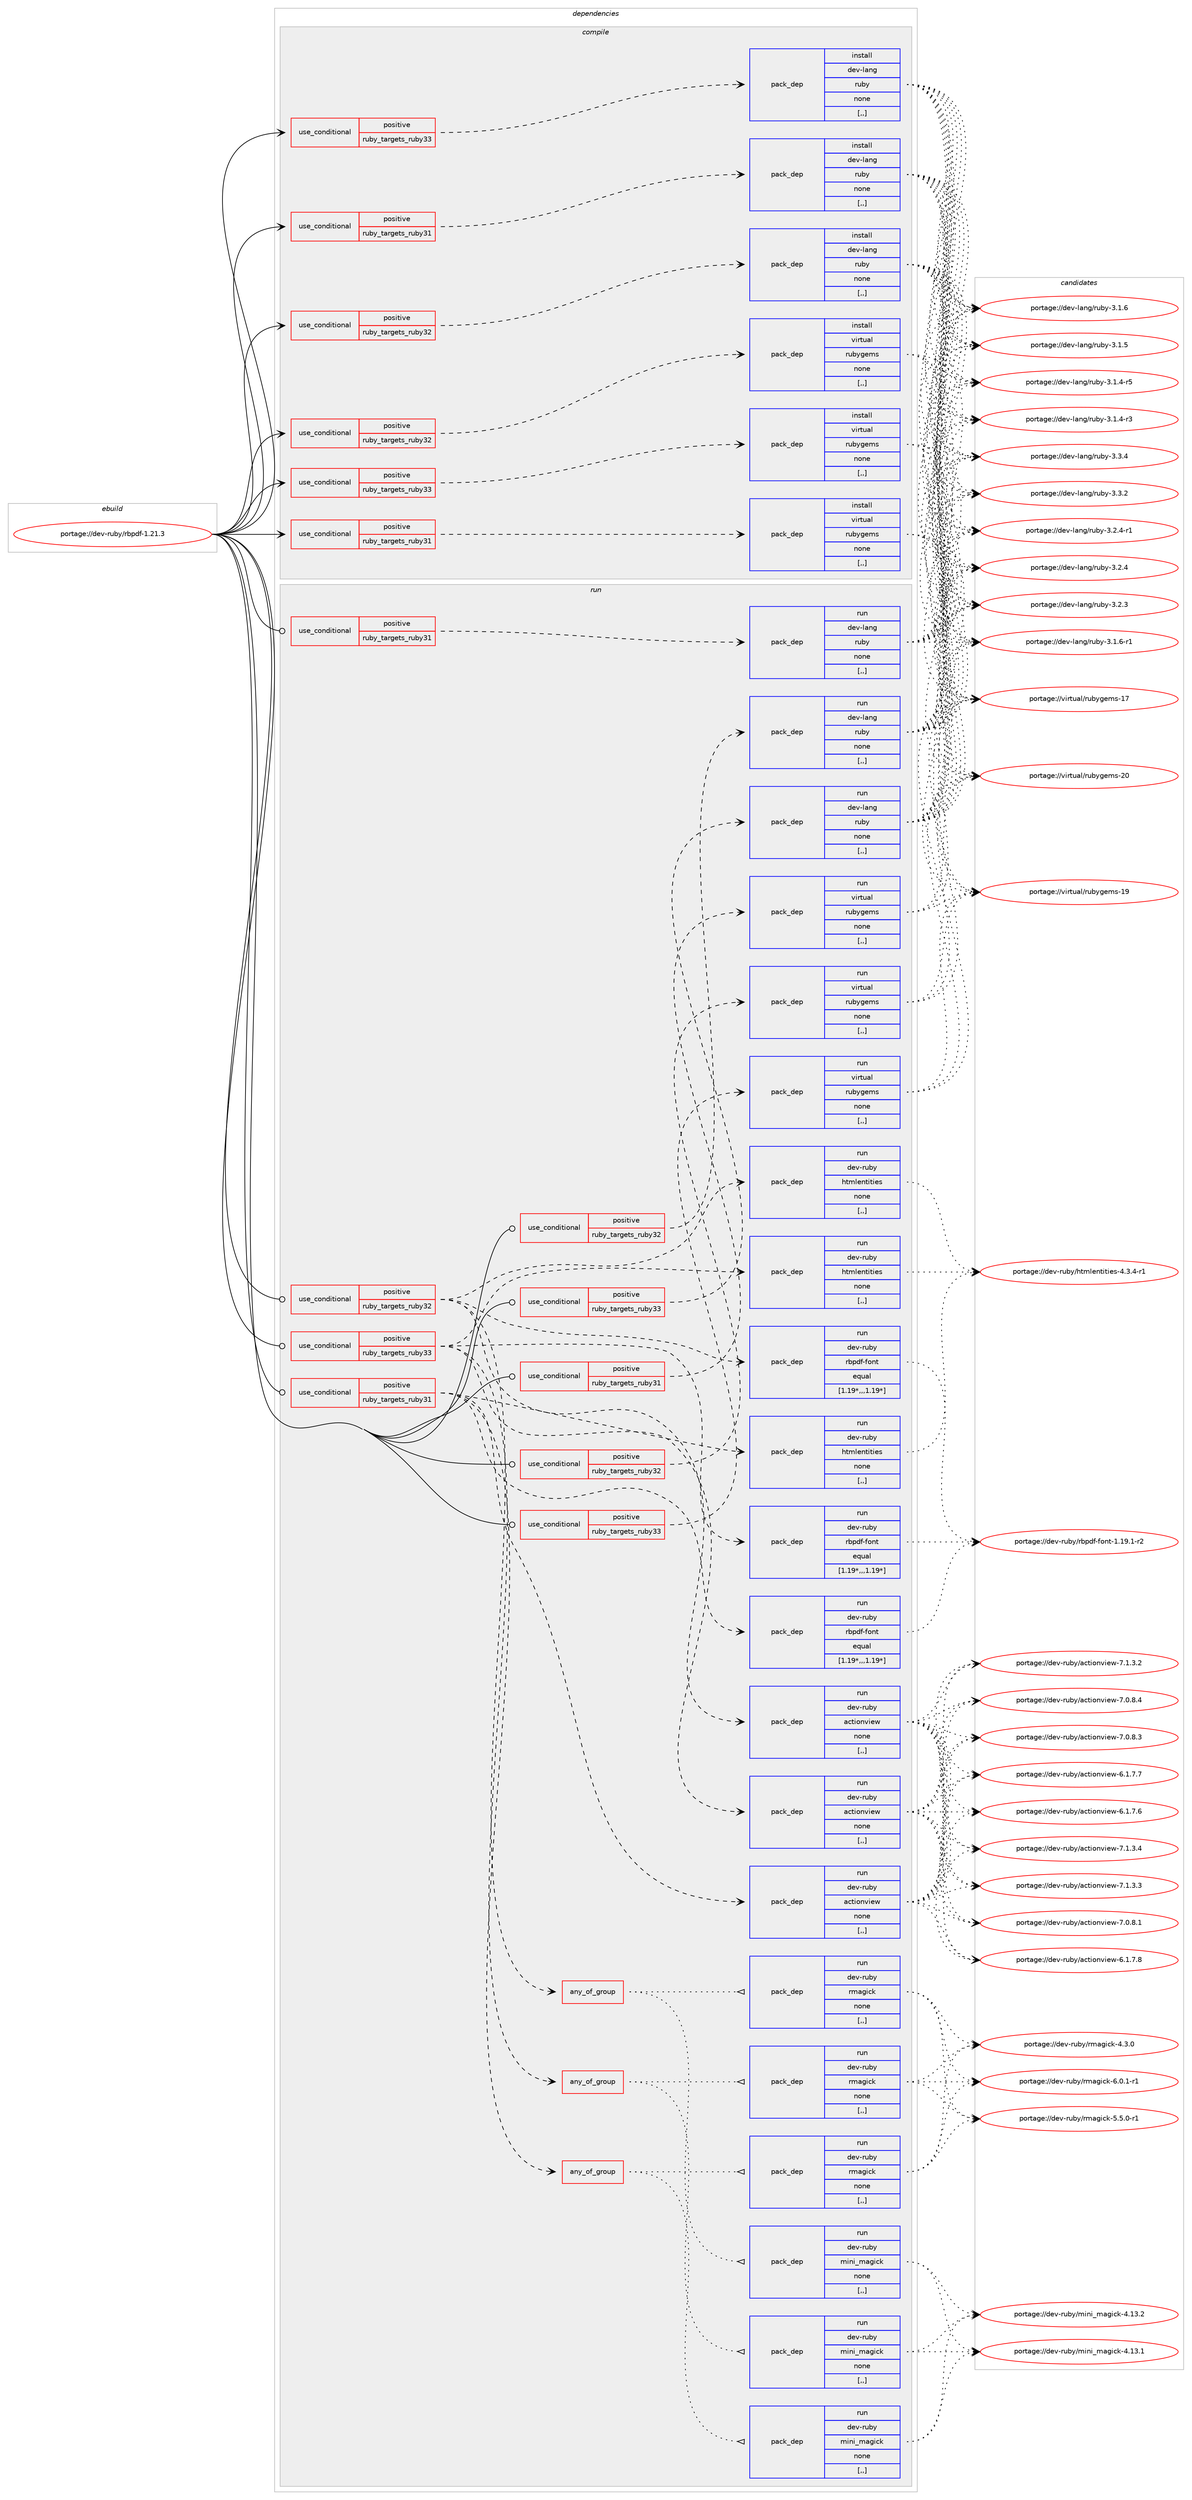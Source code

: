 digraph prolog {

# *************
# Graph options
# *************

newrank=true;
concentrate=true;
compound=true;
graph [rankdir=LR,fontname=Helvetica,fontsize=10,ranksep=1.5];#, ranksep=2.5, nodesep=0.2];
edge  [arrowhead=vee];
node  [fontname=Helvetica,fontsize=10];

# **********
# The ebuild
# **********

subgraph cluster_leftcol {
color=gray;
label=<<i>ebuild</i>>;
id [label="portage://dev-ruby/rbpdf-1.21.3", color=red, width=4, href="../dev-ruby/rbpdf-1.21.3.svg"];
}

# ****************
# The dependencies
# ****************

subgraph cluster_midcol {
color=gray;
label=<<i>dependencies</i>>;
subgraph cluster_compile {
fillcolor="#eeeeee";
style=filled;
label=<<i>compile</i>>;
subgraph cond54160 {
dependency198036 [label=<<TABLE BORDER="0" CELLBORDER="1" CELLSPACING="0" CELLPADDING="4"><TR><TD ROWSPAN="3" CELLPADDING="10">use_conditional</TD></TR><TR><TD>positive</TD></TR><TR><TD>ruby_targets_ruby31</TD></TR></TABLE>>, shape=none, color=red];
subgraph pack142518 {
dependency198037 [label=<<TABLE BORDER="0" CELLBORDER="1" CELLSPACING="0" CELLPADDING="4" WIDTH="220"><TR><TD ROWSPAN="6" CELLPADDING="30">pack_dep</TD></TR><TR><TD WIDTH="110">install</TD></TR><TR><TD>dev-lang</TD></TR><TR><TD>ruby</TD></TR><TR><TD>none</TD></TR><TR><TD>[,,]</TD></TR></TABLE>>, shape=none, color=blue];
}
dependency198036:e -> dependency198037:w [weight=20,style="dashed",arrowhead="vee"];
}
id:e -> dependency198036:w [weight=20,style="solid",arrowhead="vee"];
subgraph cond54161 {
dependency198038 [label=<<TABLE BORDER="0" CELLBORDER="1" CELLSPACING="0" CELLPADDING="4"><TR><TD ROWSPAN="3" CELLPADDING="10">use_conditional</TD></TR><TR><TD>positive</TD></TR><TR><TD>ruby_targets_ruby31</TD></TR></TABLE>>, shape=none, color=red];
subgraph pack142519 {
dependency198039 [label=<<TABLE BORDER="0" CELLBORDER="1" CELLSPACING="0" CELLPADDING="4" WIDTH="220"><TR><TD ROWSPAN="6" CELLPADDING="30">pack_dep</TD></TR><TR><TD WIDTH="110">install</TD></TR><TR><TD>virtual</TD></TR><TR><TD>rubygems</TD></TR><TR><TD>none</TD></TR><TR><TD>[,,]</TD></TR></TABLE>>, shape=none, color=blue];
}
dependency198038:e -> dependency198039:w [weight=20,style="dashed",arrowhead="vee"];
}
id:e -> dependency198038:w [weight=20,style="solid",arrowhead="vee"];
subgraph cond54162 {
dependency198040 [label=<<TABLE BORDER="0" CELLBORDER="1" CELLSPACING="0" CELLPADDING="4"><TR><TD ROWSPAN="3" CELLPADDING="10">use_conditional</TD></TR><TR><TD>positive</TD></TR><TR><TD>ruby_targets_ruby32</TD></TR></TABLE>>, shape=none, color=red];
subgraph pack142520 {
dependency198041 [label=<<TABLE BORDER="0" CELLBORDER="1" CELLSPACING="0" CELLPADDING="4" WIDTH="220"><TR><TD ROWSPAN="6" CELLPADDING="30">pack_dep</TD></TR><TR><TD WIDTH="110">install</TD></TR><TR><TD>dev-lang</TD></TR><TR><TD>ruby</TD></TR><TR><TD>none</TD></TR><TR><TD>[,,]</TD></TR></TABLE>>, shape=none, color=blue];
}
dependency198040:e -> dependency198041:w [weight=20,style="dashed",arrowhead="vee"];
}
id:e -> dependency198040:w [weight=20,style="solid",arrowhead="vee"];
subgraph cond54163 {
dependency198042 [label=<<TABLE BORDER="0" CELLBORDER="1" CELLSPACING="0" CELLPADDING="4"><TR><TD ROWSPAN="3" CELLPADDING="10">use_conditional</TD></TR><TR><TD>positive</TD></TR><TR><TD>ruby_targets_ruby32</TD></TR></TABLE>>, shape=none, color=red];
subgraph pack142521 {
dependency198043 [label=<<TABLE BORDER="0" CELLBORDER="1" CELLSPACING="0" CELLPADDING="4" WIDTH="220"><TR><TD ROWSPAN="6" CELLPADDING="30">pack_dep</TD></TR><TR><TD WIDTH="110">install</TD></TR><TR><TD>virtual</TD></TR><TR><TD>rubygems</TD></TR><TR><TD>none</TD></TR><TR><TD>[,,]</TD></TR></TABLE>>, shape=none, color=blue];
}
dependency198042:e -> dependency198043:w [weight=20,style="dashed",arrowhead="vee"];
}
id:e -> dependency198042:w [weight=20,style="solid",arrowhead="vee"];
subgraph cond54164 {
dependency198044 [label=<<TABLE BORDER="0" CELLBORDER="1" CELLSPACING="0" CELLPADDING="4"><TR><TD ROWSPAN="3" CELLPADDING="10">use_conditional</TD></TR><TR><TD>positive</TD></TR><TR><TD>ruby_targets_ruby33</TD></TR></TABLE>>, shape=none, color=red];
subgraph pack142522 {
dependency198045 [label=<<TABLE BORDER="0" CELLBORDER="1" CELLSPACING="0" CELLPADDING="4" WIDTH="220"><TR><TD ROWSPAN="6" CELLPADDING="30">pack_dep</TD></TR><TR><TD WIDTH="110">install</TD></TR><TR><TD>dev-lang</TD></TR><TR><TD>ruby</TD></TR><TR><TD>none</TD></TR><TR><TD>[,,]</TD></TR></TABLE>>, shape=none, color=blue];
}
dependency198044:e -> dependency198045:w [weight=20,style="dashed",arrowhead="vee"];
}
id:e -> dependency198044:w [weight=20,style="solid",arrowhead="vee"];
subgraph cond54165 {
dependency198046 [label=<<TABLE BORDER="0" CELLBORDER="1" CELLSPACING="0" CELLPADDING="4"><TR><TD ROWSPAN="3" CELLPADDING="10">use_conditional</TD></TR><TR><TD>positive</TD></TR><TR><TD>ruby_targets_ruby33</TD></TR></TABLE>>, shape=none, color=red];
subgraph pack142523 {
dependency198047 [label=<<TABLE BORDER="0" CELLBORDER="1" CELLSPACING="0" CELLPADDING="4" WIDTH="220"><TR><TD ROWSPAN="6" CELLPADDING="30">pack_dep</TD></TR><TR><TD WIDTH="110">install</TD></TR><TR><TD>virtual</TD></TR><TR><TD>rubygems</TD></TR><TR><TD>none</TD></TR><TR><TD>[,,]</TD></TR></TABLE>>, shape=none, color=blue];
}
dependency198046:e -> dependency198047:w [weight=20,style="dashed",arrowhead="vee"];
}
id:e -> dependency198046:w [weight=20,style="solid",arrowhead="vee"];
}
subgraph cluster_compileandrun {
fillcolor="#eeeeee";
style=filled;
label=<<i>compile and run</i>>;
}
subgraph cluster_run {
fillcolor="#eeeeee";
style=filled;
label=<<i>run</i>>;
subgraph cond54166 {
dependency198048 [label=<<TABLE BORDER="0" CELLBORDER="1" CELLSPACING="0" CELLPADDING="4"><TR><TD ROWSPAN="3" CELLPADDING="10">use_conditional</TD></TR><TR><TD>positive</TD></TR><TR><TD>ruby_targets_ruby31</TD></TR></TABLE>>, shape=none, color=red];
subgraph pack142524 {
dependency198049 [label=<<TABLE BORDER="0" CELLBORDER="1" CELLSPACING="0" CELLPADDING="4" WIDTH="220"><TR><TD ROWSPAN="6" CELLPADDING="30">pack_dep</TD></TR><TR><TD WIDTH="110">run</TD></TR><TR><TD>dev-lang</TD></TR><TR><TD>ruby</TD></TR><TR><TD>none</TD></TR><TR><TD>[,,]</TD></TR></TABLE>>, shape=none, color=blue];
}
dependency198048:e -> dependency198049:w [weight=20,style="dashed",arrowhead="vee"];
}
id:e -> dependency198048:w [weight=20,style="solid",arrowhead="odot"];
subgraph cond54167 {
dependency198050 [label=<<TABLE BORDER="0" CELLBORDER="1" CELLSPACING="0" CELLPADDING="4"><TR><TD ROWSPAN="3" CELLPADDING="10">use_conditional</TD></TR><TR><TD>positive</TD></TR><TR><TD>ruby_targets_ruby31</TD></TR></TABLE>>, shape=none, color=red];
subgraph pack142525 {
dependency198051 [label=<<TABLE BORDER="0" CELLBORDER="1" CELLSPACING="0" CELLPADDING="4" WIDTH="220"><TR><TD ROWSPAN="6" CELLPADDING="30">pack_dep</TD></TR><TR><TD WIDTH="110">run</TD></TR><TR><TD>dev-ruby</TD></TR><TR><TD>actionview</TD></TR><TR><TD>none</TD></TR><TR><TD>[,,]</TD></TR></TABLE>>, shape=none, color=blue];
}
dependency198050:e -> dependency198051:w [weight=20,style="dashed",arrowhead="vee"];
subgraph pack142526 {
dependency198052 [label=<<TABLE BORDER="0" CELLBORDER="1" CELLSPACING="0" CELLPADDING="4" WIDTH="220"><TR><TD ROWSPAN="6" CELLPADDING="30">pack_dep</TD></TR><TR><TD WIDTH="110">run</TD></TR><TR><TD>dev-ruby</TD></TR><TR><TD>htmlentities</TD></TR><TR><TD>none</TD></TR><TR><TD>[,,]</TD></TR></TABLE>>, shape=none, color=blue];
}
dependency198050:e -> dependency198052:w [weight=20,style="dashed",arrowhead="vee"];
subgraph pack142527 {
dependency198053 [label=<<TABLE BORDER="0" CELLBORDER="1" CELLSPACING="0" CELLPADDING="4" WIDTH="220"><TR><TD ROWSPAN="6" CELLPADDING="30">pack_dep</TD></TR><TR><TD WIDTH="110">run</TD></TR><TR><TD>dev-ruby</TD></TR><TR><TD>rbpdf-font</TD></TR><TR><TD>equal</TD></TR><TR><TD>[1.19*,,,1.19*]</TD></TR></TABLE>>, shape=none, color=blue];
}
dependency198050:e -> dependency198053:w [weight=20,style="dashed",arrowhead="vee"];
subgraph any1208 {
dependency198054 [label=<<TABLE BORDER="0" CELLBORDER="1" CELLSPACING="0" CELLPADDING="4"><TR><TD CELLPADDING="10">any_of_group</TD></TR></TABLE>>, shape=none, color=red];subgraph pack142528 {
dependency198055 [label=<<TABLE BORDER="0" CELLBORDER="1" CELLSPACING="0" CELLPADDING="4" WIDTH="220"><TR><TD ROWSPAN="6" CELLPADDING="30">pack_dep</TD></TR><TR><TD WIDTH="110">run</TD></TR><TR><TD>dev-ruby</TD></TR><TR><TD>mini_magick</TD></TR><TR><TD>none</TD></TR><TR><TD>[,,]</TD></TR></TABLE>>, shape=none, color=blue];
}
dependency198054:e -> dependency198055:w [weight=20,style="dotted",arrowhead="oinv"];
subgraph pack142529 {
dependency198056 [label=<<TABLE BORDER="0" CELLBORDER="1" CELLSPACING="0" CELLPADDING="4" WIDTH="220"><TR><TD ROWSPAN="6" CELLPADDING="30">pack_dep</TD></TR><TR><TD WIDTH="110">run</TD></TR><TR><TD>dev-ruby</TD></TR><TR><TD>rmagick</TD></TR><TR><TD>none</TD></TR><TR><TD>[,,]</TD></TR></TABLE>>, shape=none, color=blue];
}
dependency198054:e -> dependency198056:w [weight=20,style="dotted",arrowhead="oinv"];
}
dependency198050:e -> dependency198054:w [weight=20,style="dashed",arrowhead="vee"];
}
id:e -> dependency198050:w [weight=20,style="solid",arrowhead="odot"];
subgraph cond54168 {
dependency198057 [label=<<TABLE BORDER="0" CELLBORDER="1" CELLSPACING="0" CELLPADDING="4"><TR><TD ROWSPAN="3" CELLPADDING="10">use_conditional</TD></TR><TR><TD>positive</TD></TR><TR><TD>ruby_targets_ruby31</TD></TR></TABLE>>, shape=none, color=red];
subgraph pack142530 {
dependency198058 [label=<<TABLE BORDER="0" CELLBORDER="1" CELLSPACING="0" CELLPADDING="4" WIDTH="220"><TR><TD ROWSPAN="6" CELLPADDING="30">pack_dep</TD></TR><TR><TD WIDTH="110">run</TD></TR><TR><TD>virtual</TD></TR><TR><TD>rubygems</TD></TR><TR><TD>none</TD></TR><TR><TD>[,,]</TD></TR></TABLE>>, shape=none, color=blue];
}
dependency198057:e -> dependency198058:w [weight=20,style="dashed",arrowhead="vee"];
}
id:e -> dependency198057:w [weight=20,style="solid",arrowhead="odot"];
subgraph cond54169 {
dependency198059 [label=<<TABLE BORDER="0" CELLBORDER="1" CELLSPACING="0" CELLPADDING="4"><TR><TD ROWSPAN="3" CELLPADDING="10">use_conditional</TD></TR><TR><TD>positive</TD></TR><TR><TD>ruby_targets_ruby32</TD></TR></TABLE>>, shape=none, color=red];
subgraph pack142531 {
dependency198060 [label=<<TABLE BORDER="0" CELLBORDER="1" CELLSPACING="0" CELLPADDING="4" WIDTH="220"><TR><TD ROWSPAN="6" CELLPADDING="30">pack_dep</TD></TR><TR><TD WIDTH="110">run</TD></TR><TR><TD>dev-lang</TD></TR><TR><TD>ruby</TD></TR><TR><TD>none</TD></TR><TR><TD>[,,]</TD></TR></TABLE>>, shape=none, color=blue];
}
dependency198059:e -> dependency198060:w [weight=20,style="dashed",arrowhead="vee"];
}
id:e -> dependency198059:w [weight=20,style="solid",arrowhead="odot"];
subgraph cond54170 {
dependency198061 [label=<<TABLE BORDER="0" CELLBORDER="1" CELLSPACING="0" CELLPADDING="4"><TR><TD ROWSPAN="3" CELLPADDING="10">use_conditional</TD></TR><TR><TD>positive</TD></TR><TR><TD>ruby_targets_ruby32</TD></TR></TABLE>>, shape=none, color=red];
subgraph pack142532 {
dependency198062 [label=<<TABLE BORDER="0" CELLBORDER="1" CELLSPACING="0" CELLPADDING="4" WIDTH="220"><TR><TD ROWSPAN="6" CELLPADDING="30">pack_dep</TD></TR><TR><TD WIDTH="110">run</TD></TR><TR><TD>dev-ruby</TD></TR><TR><TD>actionview</TD></TR><TR><TD>none</TD></TR><TR><TD>[,,]</TD></TR></TABLE>>, shape=none, color=blue];
}
dependency198061:e -> dependency198062:w [weight=20,style="dashed",arrowhead="vee"];
subgraph pack142533 {
dependency198063 [label=<<TABLE BORDER="0" CELLBORDER="1" CELLSPACING="0" CELLPADDING="4" WIDTH="220"><TR><TD ROWSPAN="6" CELLPADDING="30">pack_dep</TD></TR><TR><TD WIDTH="110">run</TD></TR><TR><TD>dev-ruby</TD></TR><TR><TD>htmlentities</TD></TR><TR><TD>none</TD></TR><TR><TD>[,,]</TD></TR></TABLE>>, shape=none, color=blue];
}
dependency198061:e -> dependency198063:w [weight=20,style="dashed",arrowhead="vee"];
subgraph pack142534 {
dependency198064 [label=<<TABLE BORDER="0" CELLBORDER="1" CELLSPACING="0" CELLPADDING="4" WIDTH="220"><TR><TD ROWSPAN="6" CELLPADDING="30">pack_dep</TD></TR><TR><TD WIDTH="110">run</TD></TR><TR><TD>dev-ruby</TD></TR><TR><TD>rbpdf-font</TD></TR><TR><TD>equal</TD></TR><TR><TD>[1.19*,,,1.19*]</TD></TR></TABLE>>, shape=none, color=blue];
}
dependency198061:e -> dependency198064:w [weight=20,style="dashed",arrowhead="vee"];
subgraph any1209 {
dependency198065 [label=<<TABLE BORDER="0" CELLBORDER="1" CELLSPACING="0" CELLPADDING="4"><TR><TD CELLPADDING="10">any_of_group</TD></TR></TABLE>>, shape=none, color=red];subgraph pack142535 {
dependency198066 [label=<<TABLE BORDER="0" CELLBORDER="1" CELLSPACING="0" CELLPADDING="4" WIDTH="220"><TR><TD ROWSPAN="6" CELLPADDING="30">pack_dep</TD></TR><TR><TD WIDTH="110">run</TD></TR><TR><TD>dev-ruby</TD></TR><TR><TD>mini_magick</TD></TR><TR><TD>none</TD></TR><TR><TD>[,,]</TD></TR></TABLE>>, shape=none, color=blue];
}
dependency198065:e -> dependency198066:w [weight=20,style="dotted",arrowhead="oinv"];
subgraph pack142536 {
dependency198067 [label=<<TABLE BORDER="0" CELLBORDER="1" CELLSPACING="0" CELLPADDING="4" WIDTH="220"><TR><TD ROWSPAN="6" CELLPADDING="30">pack_dep</TD></TR><TR><TD WIDTH="110">run</TD></TR><TR><TD>dev-ruby</TD></TR><TR><TD>rmagick</TD></TR><TR><TD>none</TD></TR><TR><TD>[,,]</TD></TR></TABLE>>, shape=none, color=blue];
}
dependency198065:e -> dependency198067:w [weight=20,style="dotted",arrowhead="oinv"];
}
dependency198061:e -> dependency198065:w [weight=20,style="dashed",arrowhead="vee"];
}
id:e -> dependency198061:w [weight=20,style="solid",arrowhead="odot"];
subgraph cond54171 {
dependency198068 [label=<<TABLE BORDER="0" CELLBORDER="1" CELLSPACING="0" CELLPADDING="4"><TR><TD ROWSPAN="3" CELLPADDING="10">use_conditional</TD></TR><TR><TD>positive</TD></TR><TR><TD>ruby_targets_ruby32</TD></TR></TABLE>>, shape=none, color=red];
subgraph pack142537 {
dependency198069 [label=<<TABLE BORDER="0" CELLBORDER="1" CELLSPACING="0" CELLPADDING="4" WIDTH="220"><TR><TD ROWSPAN="6" CELLPADDING="30">pack_dep</TD></TR><TR><TD WIDTH="110">run</TD></TR><TR><TD>virtual</TD></TR><TR><TD>rubygems</TD></TR><TR><TD>none</TD></TR><TR><TD>[,,]</TD></TR></TABLE>>, shape=none, color=blue];
}
dependency198068:e -> dependency198069:w [weight=20,style="dashed",arrowhead="vee"];
}
id:e -> dependency198068:w [weight=20,style="solid",arrowhead="odot"];
subgraph cond54172 {
dependency198070 [label=<<TABLE BORDER="0" CELLBORDER="1" CELLSPACING="0" CELLPADDING="4"><TR><TD ROWSPAN="3" CELLPADDING="10">use_conditional</TD></TR><TR><TD>positive</TD></TR><TR><TD>ruby_targets_ruby33</TD></TR></TABLE>>, shape=none, color=red];
subgraph pack142538 {
dependency198071 [label=<<TABLE BORDER="0" CELLBORDER="1" CELLSPACING="0" CELLPADDING="4" WIDTH="220"><TR><TD ROWSPAN="6" CELLPADDING="30">pack_dep</TD></TR><TR><TD WIDTH="110">run</TD></TR><TR><TD>dev-lang</TD></TR><TR><TD>ruby</TD></TR><TR><TD>none</TD></TR><TR><TD>[,,]</TD></TR></TABLE>>, shape=none, color=blue];
}
dependency198070:e -> dependency198071:w [weight=20,style="dashed",arrowhead="vee"];
}
id:e -> dependency198070:w [weight=20,style="solid",arrowhead="odot"];
subgraph cond54173 {
dependency198072 [label=<<TABLE BORDER="0" CELLBORDER="1" CELLSPACING="0" CELLPADDING="4"><TR><TD ROWSPAN="3" CELLPADDING="10">use_conditional</TD></TR><TR><TD>positive</TD></TR><TR><TD>ruby_targets_ruby33</TD></TR></TABLE>>, shape=none, color=red];
subgraph pack142539 {
dependency198073 [label=<<TABLE BORDER="0" CELLBORDER="1" CELLSPACING="0" CELLPADDING="4" WIDTH="220"><TR><TD ROWSPAN="6" CELLPADDING="30">pack_dep</TD></TR><TR><TD WIDTH="110">run</TD></TR><TR><TD>dev-ruby</TD></TR><TR><TD>actionview</TD></TR><TR><TD>none</TD></TR><TR><TD>[,,]</TD></TR></TABLE>>, shape=none, color=blue];
}
dependency198072:e -> dependency198073:w [weight=20,style="dashed",arrowhead="vee"];
subgraph pack142540 {
dependency198074 [label=<<TABLE BORDER="0" CELLBORDER="1" CELLSPACING="0" CELLPADDING="4" WIDTH="220"><TR><TD ROWSPAN="6" CELLPADDING="30">pack_dep</TD></TR><TR><TD WIDTH="110">run</TD></TR><TR><TD>dev-ruby</TD></TR><TR><TD>htmlentities</TD></TR><TR><TD>none</TD></TR><TR><TD>[,,]</TD></TR></TABLE>>, shape=none, color=blue];
}
dependency198072:e -> dependency198074:w [weight=20,style="dashed",arrowhead="vee"];
subgraph pack142541 {
dependency198075 [label=<<TABLE BORDER="0" CELLBORDER="1" CELLSPACING="0" CELLPADDING="4" WIDTH="220"><TR><TD ROWSPAN="6" CELLPADDING="30">pack_dep</TD></TR><TR><TD WIDTH="110">run</TD></TR><TR><TD>dev-ruby</TD></TR><TR><TD>rbpdf-font</TD></TR><TR><TD>equal</TD></TR><TR><TD>[1.19*,,,1.19*]</TD></TR></TABLE>>, shape=none, color=blue];
}
dependency198072:e -> dependency198075:w [weight=20,style="dashed",arrowhead="vee"];
subgraph any1210 {
dependency198076 [label=<<TABLE BORDER="0" CELLBORDER="1" CELLSPACING="0" CELLPADDING="4"><TR><TD CELLPADDING="10">any_of_group</TD></TR></TABLE>>, shape=none, color=red];subgraph pack142542 {
dependency198077 [label=<<TABLE BORDER="0" CELLBORDER="1" CELLSPACING="0" CELLPADDING="4" WIDTH="220"><TR><TD ROWSPAN="6" CELLPADDING="30">pack_dep</TD></TR><TR><TD WIDTH="110">run</TD></TR><TR><TD>dev-ruby</TD></TR><TR><TD>mini_magick</TD></TR><TR><TD>none</TD></TR><TR><TD>[,,]</TD></TR></TABLE>>, shape=none, color=blue];
}
dependency198076:e -> dependency198077:w [weight=20,style="dotted",arrowhead="oinv"];
subgraph pack142543 {
dependency198078 [label=<<TABLE BORDER="0" CELLBORDER="1" CELLSPACING="0" CELLPADDING="4" WIDTH="220"><TR><TD ROWSPAN="6" CELLPADDING="30">pack_dep</TD></TR><TR><TD WIDTH="110">run</TD></TR><TR><TD>dev-ruby</TD></TR><TR><TD>rmagick</TD></TR><TR><TD>none</TD></TR><TR><TD>[,,]</TD></TR></TABLE>>, shape=none, color=blue];
}
dependency198076:e -> dependency198078:w [weight=20,style="dotted",arrowhead="oinv"];
}
dependency198072:e -> dependency198076:w [weight=20,style="dashed",arrowhead="vee"];
}
id:e -> dependency198072:w [weight=20,style="solid",arrowhead="odot"];
subgraph cond54174 {
dependency198079 [label=<<TABLE BORDER="0" CELLBORDER="1" CELLSPACING="0" CELLPADDING="4"><TR><TD ROWSPAN="3" CELLPADDING="10">use_conditional</TD></TR><TR><TD>positive</TD></TR><TR><TD>ruby_targets_ruby33</TD></TR></TABLE>>, shape=none, color=red];
subgraph pack142544 {
dependency198080 [label=<<TABLE BORDER="0" CELLBORDER="1" CELLSPACING="0" CELLPADDING="4" WIDTH="220"><TR><TD ROWSPAN="6" CELLPADDING="30">pack_dep</TD></TR><TR><TD WIDTH="110">run</TD></TR><TR><TD>virtual</TD></TR><TR><TD>rubygems</TD></TR><TR><TD>none</TD></TR><TR><TD>[,,]</TD></TR></TABLE>>, shape=none, color=blue];
}
dependency198079:e -> dependency198080:w [weight=20,style="dashed",arrowhead="vee"];
}
id:e -> dependency198079:w [weight=20,style="solid",arrowhead="odot"];
}
}

# **************
# The candidates
# **************

subgraph cluster_choices {
rank=same;
color=gray;
label=<<i>candidates</i>>;

subgraph choice142518 {
color=black;
nodesep=1;
choice10010111845108971101034711411798121455146514652 [label="portage://dev-lang/ruby-3.3.4", color=red, width=4,href="../dev-lang/ruby-3.3.4.svg"];
choice10010111845108971101034711411798121455146514650 [label="portage://dev-lang/ruby-3.3.2", color=red, width=4,href="../dev-lang/ruby-3.3.2.svg"];
choice100101118451089711010347114117981214551465046524511449 [label="portage://dev-lang/ruby-3.2.4-r1", color=red, width=4,href="../dev-lang/ruby-3.2.4-r1.svg"];
choice10010111845108971101034711411798121455146504652 [label="portage://dev-lang/ruby-3.2.4", color=red, width=4,href="../dev-lang/ruby-3.2.4.svg"];
choice10010111845108971101034711411798121455146504651 [label="portage://dev-lang/ruby-3.2.3", color=red, width=4,href="../dev-lang/ruby-3.2.3.svg"];
choice100101118451089711010347114117981214551464946544511449 [label="portage://dev-lang/ruby-3.1.6-r1", color=red, width=4,href="../dev-lang/ruby-3.1.6-r1.svg"];
choice10010111845108971101034711411798121455146494654 [label="portage://dev-lang/ruby-3.1.6", color=red, width=4,href="../dev-lang/ruby-3.1.6.svg"];
choice10010111845108971101034711411798121455146494653 [label="portage://dev-lang/ruby-3.1.5", color=red, width=4,href="../dev-lang/ruby-3.1.5.svg"];
choice100101118451089711010347114117981214551464946524511453 [label="portage://dev-lang/ruby-3.1.4-r5", color=red, width=4,href="../dev-lang/ruby-3.1.4-r5.svg"];
choice100101118451089711010347114117981214551464946524511451 [label="portage://dev-lang/ruby-3.1.4-r3", color=red, width=4,href="../dev-lang/ruby-3.1.4-r3.svg"];
dependency198037:e -> choice10010111845108971101034711411798121455146514652:w [style=dotted,weight="100"];
dependency198037:e -> choice10010111845108971101034711411798121455146514650:w [style=dotted,weight="100"];
dependency198037:e -> choice100101118451089711010347114117981214551465046524511449:w [style=dotted,weight="100"];
dependency198037:e -> choice10010111845108971101034711411798121455146504652:w [style=dotted,weight="100"];
dependency198037:e -> choice10010111845108971101034711411798121455146504651:w [style=dotted,weight="100"];
dependency198037:e -> choice100101118451089711010347114117981214551464946544511449:w [style=dotted,weight="100"];
dependency198037:e -> choice10010111845108971101034711411798121455146494654:w [style=dotted,weight="100"];
dependency198037:e -> choice10010111845108971101034711411798121455146494653:w [style=dotted,weight="100"];
dependency198037:e -> choice100101118451089711010347114117981214551464946524511453:w [style=dotted,weight="100"];
dependency198037:e -> choice100101118451089711010347114117981214551464946524511451:w [style=dotted,weight="100"];
}
subgraph choice142519 {
color=black;
nodesep=1;
choice118105114116117971084711411798121103101109115455048 [label="portage://virtual/rubygems-20", color=red, width=4,href="../virtual/rubygems-20.svg"];
choice118105114116117971084711411798121103101109115454957 [label="portage://virtual/rubygems-19", color=red, width=4,href="../virtual/rubygems-19.svg"];
choice118105114116117971084711411798121103101109115454955 [label="portage://virtual/rubygems-17", color=red, width=4,href="../virtual/rubygems-17.svg"];
dependency198039:e -> choice118105114116117971084711411798121103101109115455048:w [style=dotted,weight="100"];
dependency198039:e -> choice118105114116117971084711411798121103101109115454957:w [style=dotted,weight="100"];
dependency198039:e -> choice118105114116117971084711411798121103101109115454955:w [style=dotted,weight="100"];
}
subgraph choice142520 {
color=black;
nodesep=1;
choice10010111845108971101034711411798121455146514652 [label="portage://dev-lang/ruby-3.3.4", color=red, width=4,href="../dev-lang/ruby-3.3.4.svg"];
choice10010111845108971101034711411798121455146514650 [label="portage://dev-lang/ruby-3.3.2", color=red, width=4,href="../dev-lang/ruby-3.3.2.svg"];
choice100101118451089711010347114117981214551465046524511449 [label="portage://dev-lang/ruby-3.2.4-r1", color=red, width=4,href="../dev-lang/ruby-3.2.4-r1.svg"];
choice10010111845108971101034711411798121455146504652 [label="portage://dev-lang/ruby-3.2.4", color=red, width=4,href="../dev-lang/ruby-3.2.4.svg"];
choice10010111845108971101034711411798121455146504651 [label="portage://dev-lang/ruby-3.2.3", color=red, width=4,href="../dev-lang/ruby-3.2.3.svg"];
choice100101118451089711010347114117981214551464946544511449 [label="portage://dev-lang/ruby-3.1.6-r1", color=red, width=4,href="../dev-lang/ruby-3.1.6-r1.svg"];
choice10010111845108971101034711411798121455146494654 [label="portage://dev-lang/ruby-3.1.6", color=red, width=4,href="../dev-lang/ruby-3.1.6.svg"];
choice10010111845108971101034711411798121455146494653 [label="portage://dev-lang/ruby-3.1.5", color=red, width=4,href="../dev-lang/ruby-3.1.5.svg"];
choice100101118451089711010347114117981214551464946524511453 [label="portage://dev-lang/ruby-3.1.4-r5", color=red, width=4,href="../dev-lang/ruby-3.1.4-r5.svg"];
choice100101118451089711010347114117981214551464946524511451 [label="portage://dev-lang/ruby-3.1.4-r3", color=red, width=4,href="../dev-lang/ruby-3.1.4-r3.svg"];
dependency198041:e -> choice10010111845108971101034711411798121455146514652:w [style=dotted,weight="100"];
dependency198041:e -> choice10010111845108971101034711411798121455146514650:w [style=dotted,weight="100"];
dependency198041:e -> choice100101118451089711010347114117981214551465046524511449:w [style=dotted,weight="100"];
dependency198041:e -> choice10010111845108971101034711411798121455146504652:w [style=dotted,weight="100"];
dependency198041:e -> choice10010111845108971101034711411798121455146504651:w [style=dotted,weight="100"];
dependency198041:e -> choice100101118451089711010347114117981214551464946544511449:w [style=dotted,weight="100"];
dependency198041:e -> choice10010111845108971101034711411798121455146494654:w [style=dotted,weight="100"];
dependency198041:e -> choice10010111845108971101034711411798121455146494653:w [style=dotted,weight="100"];
dependency198041:e -> choice100101118451089711010347114117981214551464946524511453:w [style=dotted,weight="100"];
dependency198041:e -> choice100101118451089711010347114117981214551464946524511451:w [style=dotted,weight="100"];
}
subgraph choice142521 {
color=black;
nodesep=1;
choice118105114116117971084711411798121103101109115455048 [label="portage://virtual/rubygems-20", color=red, width=4,href="../virtual/rubygems-20.svg"];
choice118105114116117971084711411798121103101109115454957 [label="portage://virtual/rubygems-19", color=red, width=4,href="../virtual/rubygems-19.svg"];
choice118105114116117971084711411798121103101109115454955 [label="portage://virtual/rubygems-17", color=red, width=4,href="../virtual/rubygems-17.svg"];
dependency198043:e -> choice118105114116117971084711411798121103101109115455048:w [style=dotted,weight="100"];
dependency198043:e -> choice118105114116117971084711411798121103101109115454957:w [style=dotted,weight="100"];
dependency198043:e -> choice118105114116117971084711411798121103101109115454955:w [style=dotted,weight="100"];
}
subgraph choice142522 {
color=black;
nodesep=1;
choice10010111845108971101034711411798121455146514652 [label="portage://dev-lang/ruby-3.3.4", color=red, width=4,href="../dev-lang/ruby-3.3.4.svg"];
choice10010111845108971101034711411798121455146514650 [label="portage://dev-lang/ruby-3.3.2", color=red, width=4,href="../dev-lang/ruby-3.3.2.svg"];
choice100101118451089711010347114117981214551465046524511449 [label="portage://dev-lang/ruby-3.2.4-r1", color=red, width=4,href="../dev-lang/ruby-3.2.4-r1.svg"];
choice10010111845108971101034711411798121455146504652 [label="portage://dev-lang/ruby-3.2.4", color=red, width=4,href="../dev-lang/ruby-3.2.4.svg"];
choice10010111845108971101034711411798121455146504651 [label="portage://dev-lang/ruby-3.2.3", color=red, width=4,href="../dev-lang/ruby-3.2.3.svg"];
choice100101118451089711010347114117981214551464946544511449 [label="portage://dev-lang/ruby-3.1.6-r1", color=red, width=4,href="../dev-lang/ruby-3.1.6-r1.svg"];
choice10010111845108971101034711411798121455146494654 [label="portage://dev-lang/ruby-3.1.6", color=red, width=4,href="../dev-lang/ruby-3.1.6.svg"];
choice10010111845108971101034711411798121455146494653 [label="portage://dev-lang/ruby-3.1.5", color=red, width=4,href="../dev-lang/ruby-3.1.5.svg"];
choice100101118451089711010347114117981214551464946524511453 [label="portage://dev-lang/ruby-3.1.4-r5", color=red, width=4,href="../dev-lang/ruby-3.1.4-r5.svg"];
choice100101118451089711010347114117981214551464946524511451 [label="portage://dev-lang/ruby-3.1.4-r3", color=red, width=4,href="../dev-lang/ruby-3.1.4-r3.svg"];
dependency198045:e -> choice10010111845108971101034711411798121455146514652:w [style=dotted,weight="100"];
dependency198045:e -> choice10010111845108971101034711411798121455146514650:w [style=dotted,weight="100"];
dependency198045:e -> choice100101118451089711010347114117981214551465046524511449:w [style=dotted,weight="100"];
dependency198045:e -> choice10010111845108971101034711411798121455146504652:w [style=dotted,weight="100"];
dependency198045:e -> choice10010111845108971101034711411798121455146504651:w [style=dotted,weight="100"];
dependency198045:e -> choice100101118451089711010347114117981214551464946544511449:w [style=dotted,weight="100"];
dependency198045:e -> choice10010111845108971101034711411798121455146494654:w [style=dotted,weight="100"];
dependency198045:e -> choice10010111845108971101034711411798121455146494653:w [style=dotted,weight="100"];
dependency198045:e -> choice100101118451089711010347114117981214551464946524511453:w [style=dotted,weight="100"];
dependency198045:e -> choice100101118451089711010347114117981214551464946524511451:w [style=dotted,weight="100"];
}
subgraph choice142523 {
color=black;
nodesep=1;
choice118105114116117971084711411798121103101109115455048 [label="portage://virtual/rubygems-20", color=red, width=4,href="../virtual/rubygems-20.svg"];
choice118105114116117971084711411798121103101109115454957 [label="portage://virtual/rubygems-19", color=red, width=4,href="../virtual/rubygems-19.svg"];
choice118105114116117971084711411798121103101109115454955 [label="portage://virtual/rubygems-17", color=red, width=4,href="../virtual/rubygems-17.svg"];
dependency198047:e -> choice118105114116117971084711411798121103101109115455048:w [style=dotted,weight="100"];
dependency198047:e -> choice118105114116117971084711411798121103101109115454957:w [style=dotted,weight="100"];
dependency198047:e -> choice118105114116117971084711411798121103101109115454955:w [style=dotted,weight="100"];
}
subgraph choice142524 {
color=black;
nodesep=1;
choice10010111845108971101034711411798121455146514652 [label="portage://dev-lang/ruby-3.3.4", color=red, width=4,href="../dev-lang/ruby-3.3.4.svg"];
choice10010111845108971101034711411798121455146514650 [label="portage://dev-lang/ruby-3.3.2", color=red, width=4,href="../dev-lang/ruby-3.3.2.svg"];
choice100101118451089711010347114117981214551465046524511449 [label="portage://dev-lang/ruby-3.2.4-r1", color=red, width=4,href="../dev-lang/ruby-3.2.4-r1.svg"];
choice10010111845108971101034711411798121455146504652 [label="portage://dev-lang/ruby-3.2.4", color=red, width=4,href="../dev-lang/ruby-3.2.4.svg"];
choice10010111845108971101034711411798121455146504651 [label="portage://dev-lang/ruby-3.2.3", color=red, width=4,href="../dev-lang/ruby-3.2.3.svg"];
choice100101118451089711010347114117981214551464946544511449 [label="portage://dev-lang/ruby-3.1.6-r1", color=red, width=4,href="../dev-lang/ruby-3.1.6-r1.svg"];
choice10010111845108971101034711411798121455146494654 [label="portage://dev-lang/ruby-3.1.6", color=red, width=4,href="../dev-lang/ruby-3.1.6.svg"];
choice10010111845108971101034711411798121455146494653 [label="portage://dev-lang/ruby-3.1.5", color=red, width=4,href="../dev-lang/ruby-3.1.5.svg"];
choice100101118451089711010347114117981214551464946524511453 [label="portage://dev-lang/ruby-3.1.4-r5", color=red, width=4,href="../dev-lang/ruby-3.1.4-r5.svg"];
choice100101118451089711010347114117981214551464946524511451 [label="portage://dev-lang/ruby-3.1.4-r3", color=red, width=4,href="../dev-lang/ruby-3.1.4-r3.svg"];
dependency198049:e -> choice10010111845108971101034711411798121455146514652:w [style=dotted,weight="100"];
dependency198049:e -> choice10010111845108971101034711411798121455146514650:w [style=dotted,weight="100"];
dependency198049:e -> choice100101118451089711010347114117981214551465046524511449:w [style=dotted,weight="100"];
dependency198049:e -> choice10010111845108971101034711411798121455146504652:w [style=dotted,weight="100"];
dependency198049:e -> choice10010111845108971101034711411798121455146504651:w [style=dotted,weight="100"];
dependency198049:e -> choice100101118451089711010347114117981214551464946544511449:w [style=dotted,weight="100"];
dependency198049:e -> choice10010111845108971101034711411798121455146494654:w [style=dotted,weight="100"];
dependency198049:e -> choice10010111845108971101034711411798121455146494653:w [style=dotted,weight="100"];
dependency198049:e -> choice100101118451089711010347114117981214551464946524511453:w [style=dotted,weight="100"];
dependency198049:e -> choice100101118451089711010347114117981214551464946524511451:w [style=dotted,weight="100"];
}
subgraph choice142525 {
color=black;
nodesep=1;
choice10010111845114117981214797991161051111101181051011194555464946514652 [label="portage://dev-ruby/actionview-7.1.3.4", color=red, width=4,href="../dev-ruby/actionview-7.1.3.4.svg"];
choice10010111845114117981214797991161051111101181051011194555464946514651 [label="portage://dev-ruby/actionview-7.1.3.3", color=red, width=4,href="../dev-ruby/actionview-7.1.3.3.svg"];
choice10010111845114117981214797991161051111101181051011194555464946514650 [label="portage://dev-ruby/actionview-7.1.3.2", color=red, width=4,href="../dev-ruby/actionview-7.1.3.2.svg"];
choice10010111845114117981214797991161051111101181051011194555464846564652 [label="portage://dev-ruby/actionview-7.0.8.4", color=red, width=4,href="../dev-ruby/actionview-7.0.8.4.svg"];
choice10010111845114117981214797991161051111101181051011194555464846564651 [label="portage://dev-ruby/actionview-7.0.8.3", color=red, width=4,href="../dev-ruby/actionview-7.0.8.3.svg"];
choice10010111845114117981214797991161051111101181051011194555464846564649 [label="portage://dev-ruby/actionview-7.0.8.1", color=red, width=4,href="../dev-ruby/actionview-7.0.8.1.svg"];
choice10010111845114117981214797991161051111101181051011194554464946554656 [label="portage://dev-ruby/actionview-6.1.7.8", color=red, width=4,href="../dev-ruby/actionview-6.1.7.8.svg"];
choice10010111845114117981214797991161051111101181051011194554464946554655 [label="portage://dev-ruby/actionview-6.1.7.7", color=red, width=4,href="../dev-ruby/actionview-6.1.7.7.svg"];
choice10010111845114117981214797991161051111101181051011194554464946554654 [label="portage://dev-ruby/actionview-6.1.7.6", color=red, width=4,href="../dev-ruby/actionview-6.1.7.6.svg"];
dependency198051:e -> choice10010111845114117981214797991161051111101181051011194555464946514652:w [style=dotted,weight="100"];
dependency198051:e -> choice10010111845114117981214797991161051111101181051011194555464946514651:w [style=dotted,weight="100"];
dependency198051:e -> choice10010111845114117981214797991161051111101181051011194555464946514650:w [style=dotted,weight="100"];
dependency198051:e -> choice10010111845114117981214797991161051111101181051011194555464846564652:w [style=dotted,weight="100"];
dependency198051:e -> choice10010111845114117981214797991161051111101181051011194555464846564651:w [style=dotted,weight="100"];
dependency198051:e -> choice10010111845114117981214797991161051111101181051011194555464846564649:w [style=dotted,weight="100"];
dependency198051:e -> choice10010111845114117981214797991161051111101181051011194554464946554656:w [style=dotted,weight="100"];
dependency198051:e -> choice10010111845114117981214797991161051111101181051011194554464946554655:w [style=dotted,weight="100"];
dependency198051:e -> choice10010111845114117981214797991161051111101181051011194554464946554654:w [style=dotted,weight="100"];
}
subgraph choice142526 {
color=black;
nodesep=1;
choice1001011184511411798121471041161091081011101161051161051011154552465146524511449 [label="portage://dev-ruby/htmlentities-4.3.4-r1", color=red, width=4,href="../dev-ruby/htmlentities-4.3.4-r1.svg"];
dependency198052:e -> choice1001011184511411798121471041161091081011101161051161051011154552465146524511449:w [style=dotted,weight="100"];
}
subgraph choice142527 {
color=black;
nodesep=1;
choice1001011184511411798121471149811210010245102111110116454946495746494511450 [label="portage://dev-ruby/rbpdf-font-1.19.1-r2", color=red, width=4,href="../dev-ruby/rbpdf-font-1.19.1-r2.svg"];
dependency198053:e -> choice1001011184511411798121471149811210010245102111110116454946495746494511450:w [style=dotted,weight="100"];
}
subgraph choice142528 {
color=black;
nodesep=1;
choice10010111845114117981214710910511010595109971031059910745524649514650 [label="portage://dev-ruby/mini_magick-4.13.2", color=red, width=4,href="../dev-ruby/mini_magick-4.13.2.svg"];
choice10010111845114117981214710910511010595109971031059910745524649514649 [label="portage://dev-ruby/mini_magick-4.13.1", color=red, width=4,href="../dev-ruby/mini_magick-4.13.1.svg"];
dependency198055:e -> choice10010111845114117981214710910511010595109971031059910745524649514650:w [style=dotted,weight="100"];
dependency198055:e -> choice10010111845114117981214710910511010595109971031059910745524649514649:w [style=dotted,weight="100"];
}
subgraph choice142529 {
color=black;
nodesep=1;
choice10010111845114117981214711410997103105991074554464846494511449 [label="portage://dev-ruby/rmagick-6.0.1-r1", color=red, width=4,href="../dev-ruby/rmagick-6.0.1-r1.svg"];
choice10010111845114117981214711410997103105991074553465346484511449 [label="portage://dev-ruby/rmagick-5.5.0-r1", color=red, width=4,href="../dev-ruby/rmagick-5.5.0-r1.svg"];
choice1001011184511411798121471141099710310599107455246514648 [label="portage://dev-ruby/rmagick-4.3.0", color=red, width=4,href="../dev-ruby/rmagick-4.3.0.svg"];
dependency198056:e -> choice10010111845114117981214711410997103105991074554464846494511449:w [style=dotted,weight="100"];
dependency198056:e -> choice10010111845114117981214711410997103105991074553465346484511449:w [style=dotted,weight="100"];
dependency198056:e -> choice1001011184511411798121471141099710310599107455246514648:w [style=dotted,weight="100"];
}
subgraph choice142530 {
color=black;
nodesep=1;
choice118105114116117971084711411798121103101109115455048 [label="portage://virtual/rubygems-20", color=red, width=4,href="../virtual/rubygems-20.svg"];
choice118105114116117971084711411798121103101109115454957 [label="portage://virtual/rubygems-19", color=red, width=4,href="../virtual/rubygems-19.svg"];
choice118105114116117971084711411798121103101109115454955 [label="portage://virtual/rubygems-17", color=red, width=4,href="../virtual/rubygems-17.svg"];
dependency198058:e -> choice118105114116117971084711411798121103101109115455048:w [style=dotted,weight="100"];
dependency198058:e -> choice118105114116117971084711411798121103101109115454957:w [style=dotted,weight="100"];
dependency198058:e -> choice118105114116117971084711411798121103101109115454955:w [style=dotted,weight="100"];
}
subgraph choice142531 {
color=black;
nodesep=1;
choice10010111845108971101034711411798121455146514652 [label="portage://dev-lang/ruby-3.3.4", color=red, width=4,href="../dev-lang/ruby-3.3.4.svg"];
choice10010111845108971101034711411798121455146514650 [label="portage://dev-lang/ruby-3.3.2", color=red, width=4,href="../dev-lang/ruby-3.3.2.svg"];
choice100101118451089711010347114117981214551465046524511449 [label="portage://dev-lang/ruby-3.2.4-r1", color=red, width=4,href="../dev-lang/ruby-3.2.4-r1.svg"];
choice10010111845108971101034711411798121455146504652 [label="portage://dev-lang/ruby-3.2.4", color=red, width=4,href="../dev-lang/ruby-3.2.4.svg"];
choice10010111845108971101034711411798121455146504651 [label="portage://dev-lang/ruby-3.2.3", color=red, width=4,href="../dev-lang/ruby-3.2.3.svg"];
choice100101118451089711010347114117981214551464946544511449 [label="portage://dev-lang/ruby-3.1.6-r1", color=red, width=4,href="../dev-lang/ruby-3.1.6-r1.svg"];
choice10010111845108971101034711411798121455146494654 [label="portage://dev-lang/ruby-3.1.6", color=red, width=4,href="../dev-lang/ruby-3.1.6.svg"];
choice10010111845108971101034711411798121455146494653 [label="portage://dev-lang/ruby-3.1.5", color=red, width=4,href="../dev-lang/ruby-3.1.5.svg"];
choice100101118451089711010347114117981214551464946524511453 [label="portage://dev-lang/ruby-3.1.4-r5", color=red, width=4,href="../dev-lang/ruby-3.1.4-r5.svg"];
choice100101118451089711010347114117981214551464946524511451 [label="portage://dev-lang/ruby-3.1.4-r3", color=red, width=4,href="../dev-lang/ruby-3.1.4-r3.svg"];
dependency198060:e -> choice10010111845108971101034711411798121455146514652:w [style=dotted,weight="100"];
dependency198060:e -> choice10010111845108971101034711411798121455146514650:w [style=dotted,weight="100"];
dependency198060:e -> choice100101118451089711010347114117981214551465046524511449:w [style=dotted,weight="100"];
dependency198060:e -> choice10010111845108971101034711411798121455146504652:w [style=dotted,weight="100"];
dependency198060:e -> choice10010111845108971101034711411798121455146504651:w [style=dotted,weight="100"];
dependency198060:e -> choice100101118451089711010347114117981214551464946544511449:w [style=dotted,weight="100"];
dependency198060:e -> choice10010111845108971101034711411798121455146494654:w [style=dotted,weight="100"];
dependency198060:e -> choice10010111845108971101034711411798121455146494653:w [style=dotted,weight="100"];
dependency198060:e -> choice100101118451089711010347114117981214551464946524511453:w [style=dotted,weight="100"];
dependency198060:e -> choice100101118451089711010347114117981214551464946524511451:w [style=dotted,weight="100"];
}
subgraph choice142532 {
color=black;
nodesep=1;
choice10010111845114117981214797991161051111101181051011194555464946514652 [label="portage://dev-ruby/actionview-7.1.3.4", color=red, width=4,href="../dev-ruby/actionview-7.1.3.4.svg"];
choice10010111845114117981214797991161051111101181051011194555464946514651 [label="portage://dev-ruby/actionview-7.1.3.3", color=red, width=4,href="../dev-ruby/actionview-7.1.3.3.svg"];
choice10010111845114117981214797991161051111101181051011194555464946514650 [label="portage://dev-ruby/actionview-7.1.3.2", color=red, width=4,href="../dev-ruby/actionview-7.1.3.2.svg"];
choice10010111845114117981214797991161051111101181051011194555464846564652 [label="portage://dev-ruby/actionview-7.0.8.4", color=red, width=4,href="../dev-ruby/actionview-7.0.8.4.svg"];
choice10010111845114117981214797991161051111101181051011194555464846564651 [label="portage://dev-ruby/actionview-7.0.8.3", color=red, width=4,href="../dev-ruby/actionview-7.0.8.3.svg"];
choice10010111845114117981214797991161051111101181051011194555464846564649 [label="portage://dev-ruby/actionview-7.0.8.1", color=red, width=4,href="../dev-ruby/actionview-7.0.8.1.svg"];
choice10010111845114117981214797991161051111101181051011194554464946554656 [label="portage://dev-ruby/actionview-6.1.7.8", color=red, width=4,href="../dev-ruby/actionview-6.1.7.8.svg"];
choice10010111845114117981214797991161051111101181051011194554464946554655 [label="portage://dev-ruby/actionview-6.1.7.7", color=red, width=4,href="../dev-ruby/actionview-6.1.7.7.svg"];
choice10010111845114117981214797991161051111101181051011194554464946554654 [label="portage://dev-ruby/actionview-6.1.7.6", color=red, width=4,href="../dev-ruby/actionview-6.1.7.6.svg"];
dependency198062:e -> choice10010111845114117981214797991161051111101181051011194555464946514652:w [style=dotted,weight="100"];
dependency198062:e -> choice10010111845114117981214797991161051111101181051011194555464946514651:w [style=dotted,weight="100"];
dependency198062:e -> choice10010111845114117981214797991161051111101181051011194555464946514650:w [style=dotted,weight="100"];
dependency198062:e -> choice10010111845114117981214797991161051111101181051011194555464846564652:w [style=dotted,weight="100"];
dependency198062:e -> choice10010111845114117981214797991161051111101181051011194555464846564651:w [style=dotted,weight="100"];
dependency198062:e -> choice10010111845114117981214797991161051111101181051011194555464846564649:w [style=dotted,weight="100"];
dependency198062:e -> choice10010111845114117981214797991161051111101181051011194554464946554656:w [style=dotted,weight="100"];
dependency198062:e -> choice10010111845114117981214797991161051111101181051011194554464946554655:w [style=dotted,weight="100"];
dependency198062:e -> choice10010111845114117981214797991161051111101181051011194554464946554654:w [style=dotted,weight="100"];
}
subgraph choice142533 {
color=black;
nodesep=1;
choice1001011184511411798121471041161091081011101161051161051011154552465146524511449 [label="portage://dev-ruby/htmlentities-4.3.4-r1", color=red, width=4,href="../dev-ruby/htmlentities-4.3.4-r1.svg"];
dependency198063:e -> choice1001011184511411798121471041161091081011101161051161051011154552465146524511449:w [style=dotted,weight="100"];
}
subgraph choice142534 {
color=black;
nodesep=1;
choice1001011184511411798121471149811210010245102111110116454946495746494511450 [label="portage://dev-ruby/rbpdf-font-1.19.1-r2", color=red, width=4,href="../dev-ruby/rbpdf-font-1.19.1-r2.svg"];
dependency198064:e -> choice1001011184511411798121471149811210010245102111110116454946495746494511450:w [style=dotted,weight="100"];
}
subgraph choice142535 {
color=black;
nodesep=1;
choice10010111845114117981214710910511010595109971031059910745524649514650 [label="portage://dev-ruby/mini_magick-4.13.2", color=red, width=4,href="../dev-ruby/mini_magick-4.13.2.svg"];
choice10010111845114117981214710910511010595109971031059910745524649514649 [label="portage://dev-ruby/mini_magick-4.13.1", color=red, width=4,href="../dev-ruby/mini_magick-4.13.1.svg"];
dependency198066:e -> choice10010111845114117981214710910511010595109971031059910745524649514650:w [style=dotted,weight="100"];
dependency198066:e -> choice10010111845114117981214710910511010595109971031059910745524649514649:w [style=dotted,weight="100"];
}
subgraph choice142536 {
color=black;
nodesep=1;
choice10010111845114117981214711410997103105991074554464846494511449 [label="portage://dev-ruby/rmagick-6.0.1-r1", color=red, width=4,href="../dev-ruby/rmagick-6.0.1-r1.svg"];
choice10010111845114117981214711410997103105991074553465346484511449 [label="portage://dev-ruby/rmagick-5.5.0-r1", color=red, width=4,href="../dev-ruby/rmagick-5.5.0-r1.svg"];
choice1001011184511411798121471141099710310599107455246514648 [label="portage://dev-ruby/rmagick-4.3.0", color=red, width=4,href="../dev-ruby/rmagick-4.3.0.svg"];
dependency198067:e -> choice10010111845114117981214711410997103105991074554464846494511449:w [style=dotted,weight="100"];
dependency198067:e -> choice10010111845114117981214711410997103105991074553465346484511449:w [style=dotted,weight="100"];
dependency198067:e -> choice1001011184511411798121471141099710310599107455246514648:w [style=dotted,weight="100"];
}
subgraph choice142537 {
color=black;
nodesep=1;
choice118105114116117971084711411798121103101109115455048 [label="portage://virtual/rubygems-20", color=red, width=4,href="../virtual/rubygems-20.svg"];
choice118105114116117971084711411798121103101109115454957 [label="portage://virtual/rubygems-19", color=red, width=4,href="../virtual/rubygems-19.svg"];
choice118105114116117971084711411798121103101109115454955 [label="portage://virtual/rubygems-17", color=red, width=4,href="../virtual/rubygems-17.svg"];
dependency198069:e -> choice118105114116117971084711411798121103101109115455048:w [style=dotted,weight="100"];
dependency198069:e -> choice118105114116117971084711411798121103101109115454957:w [style=dotted,weight="100"];
dependency198069:e -> choice118105114116117971084711411798121103101109115454955:w [style=dotted,weight="100"];
}
subgraph choice142538 {
color=black;
nodesep=1;
choice10010111845108971101034711411798121455146514652 [label="portage://dev-lang/ruby-3.3.4", color=red, width=4,href="../dev-lang/ruby-3.3.4.svg"];
choice10010111845108971101034711411798121455146514650 [label="portage://dev-lang/ruby-3.3.2", color=red, width=4,href="../dev-lang/ruby-3.3.2.svg"];
choice100101118451089711010347114117981214551465046524511449 [label="portage://dev-lang/ruby-3.2.4-r1", color=red, width=4,href="../dev-lang/ruby-3.2.4-r1.svg"];
choice10010111845108971101034711411798121455146504652 [label="portage://dev-lang/ruby-3.2.4", color=red, width=4,href="../dev-lang/ruby-3.2.4.svg"];
choice10010111845108971101034711411798121455146504651 [label="portage://dev-lang/ruby-3.2.3", color=red, width=4,href="../dev-lang/ruby-3.2.3.svg"];
choice100101118451089711010347114117981214551464946544511449 [label="portage://dev-lang/ruby-3.1.6-r1", color=red, width=4,href="../dev-lang/ruby-3.1.6-r1.svg"];
choice10010111845108971101034711411798121455146494654 [label="portage://dev-lang/ruby-3.1.6", color=red, width=4,href="../dev-lang/ruby-3.1.6.svg"];
choice10010111845108971101034711411798121455146494653 [label="portage://dev-lang/ruby-3.1.5", color=red, width=4,href="../dev-lang/ruby-3.1.5.svg"];
choice100101118451089711010347114117981214551464946524511453 [label="portage://dev-lang/ruby-3.1.4-r5", color=red, width=4,href="../dev-lang/ruby-3.1.4-r5.svg"];
choice100101118451089711010347114117981214551464946524511451 [label="portage://dev-lang/ruby-3.1.4-r3", color=red, width=4,href="../dev-lang/ruby-3.1.4-r3.svg"];
dependency198071:e -> choice10010111845108971101034711411798121455146514652:w [style=dotted,weight="100"];
dependency198071:e -> choice10010111845108971101034711411798121455146514650:w [style=dotted,weight="100"];
dependency198071:e -> choice100101118451089711010347114117981214551465046524511449:w [style=dotted,weight="100"];
dependency198071:e -> choice10010111845108971101034711411798121455146504652:w [style=dotted,weight="100"];
dependency198071:e -> choice10010111845108971101034711411798121455146504651:w [style=dotted,weight="100"];
dependency198071:e -> choice100101118451089711010347114117981214551464946544511449:w [style=dotted,weight="100"];
dependency198071:e -> choice10010111845108971101034711411798121455146494654:w [style=dotted,weight="100"];
dependency198071:e -> choice10010111845108971101034711411798121455146494653:w [style=dotted,weight="100"];
dependency198071:e -> choice100101118451089711010347114117981214551464946524511453:w [style=dotted,weight="100"];
dependency198071:e -> choice100101118451089711010347114117981214551464946524511451:w [style=dotted,weight="100"];
}
subgraph choice142539 {
color=black;
nodesep=1;
choice10010111845114117981214797991161051111101181051011194555464946514652 [label="portage://dev-ruby/actionview-7.1.3.4", color=red, width=4,href="../dev-ruby/actionview-7.1.3.4.svg"];
choice10010111845114117981214797991161051111101181051011194555464946514651 [label="portage://dev-ruby/actionview-7.1.3.3", color=red, width=4,href="../dev-ruby/actionview-7.1.3.3.svg"];
choice10010111845114117981214797991161051111101181051011194555464946514650 [label="portage://dev-ruby/actionview-7.1.3.2", color=red, width=4,href="../dev-ruby/actionview-7.1.3.2.svg"];
choice10010111845114117981214797991161051111101181051011194555464846564652 [label="portage://dev-ruby/actionview-7.0.8.4", color=red, width=4,href="../dev-ruby/actionview-7.0.8.4.svg"];
choice10010111845114117981214797991161051111101181051011194555464846564651 [label="portage://dev-ruby/actionview-7.0.8.3", color=red, width=4,href="../dev-ruby/actionview-7.0.8.3.svg"];
choice10010111845114117981214797991161051111101181051011194555464846564649 [label="portage://dev-ruby/actionview-7.0.8.1", color=red, width=4,href="../dev-ruby/actionview-7.0.8.1.svg"];
choice10010111845114117981214797991161051111101181051011194554464946554656 [label="portage://dev-ruby/actionview-6.1.7.8", color=red, width=4,href="../dev-ruby/actionview-6.1.7.8.svg"];
choice10010111845114117981214797991161051111101181051011194554464946554655 [label="portage://dev-ruby/actionview-6.1.7.7", color=red, width=4,href="../dev-ruby/actionview-6.1.7.7.svg"];
choice10010111845114117981214797991161051111101181051011194554464946554654 [label="portage://dev-ruby/actionview-6.1.7.6", color=red, width=4,href="../dev-ruby/actionview-6.1.7.6.svg"];
dependency198073:e -> choice10010111845114117981214797991161051111101181051011194555464946514652:w [style=dotted,weight="100"];
dependency198073:e -> choice10010111845114117981214797991161051111101181051011194555464946514651:w [style=dotted,weight="100"];
dependency198073:e -> choice10010111845114117981214797991161051111101181051011194555464946514650:w [style=dotted,weight="100"];
dependency198073:e -> choice10010111845114117981214797991161051111101181051011194555464846564652:w [style=dotted,weight="100"];
dependency198073:e -> choice10010111845114117981214797991161051111101181051011194555464846564651:w [style=dotted,weight="100"];
dependency198073:e -> choice10010111845114117981214797991161051111101181051011194555464846564649:w [style=dotted,weight="100"];
dependency198073:e -> choice10010111845114117981214797991161051111101181051011194554464946554656:w [style=dotted,weight="100"];
dependency198073:e -> choice10010111845114117981214797991161051111101181051011194554464946554655:w [style=dotted,weight="100"];
dependency198073:e -> choice10010111845114117981214797991161051111101181051011194554464946554654:w [style=dotted,weight="100"];
}
subgraph choice142540 {
color=black;
nodesep=1;
choice1001011184511411798121471041161091081011101161051161051011154552465146524511449 [label="portage://dev-ruby/htmlentities-4.3.4-r1", color=red, width=4,href="../dev-ruby/htmlentities-4.3.4-r1.svg"];
dependency198074:e -> choice1001011184511411798121471041161091081011101161051161051011154552465146524511449:w [style=dotted,weight="100"];
}
subgraph choice142541 {
color=black;
nodesep=1;
choice1001011184511411798121471149811210010245102111110116454946495746494511450 [label="portage://dev-ruby/rbpdf-font-1.19.1-r2", color=red, width=4,href="../dev-ruby/rbpdf-font-1.19.1-r2.svg"];
dependency198075:e -> choice1001011184511411798121471149811210010245102111110116454946495746494511450:w [style=dotted,weight="100"];
}
subgraph choice142542 {
color=black;
nodesep=1;
choice10010111845114117981214710910511010595109971031059910745524649514650 [label="portage://dev-ruby/mini_magick-4.13.2", color=red, width=4,href="../dev-ruby/mini_magick-4.13.2.svg"];
choice10010111845114117981214710910511010595109971031059910745524649514649 [label="portage://dev-ruby/mini_magick-4.13.1", color=red, width=4,href="../dev-ruby/mini_magick-4.13.1.svg"];
dependency198077:e -> choice10010111845114117981214710910511010595109971031059910745524649514650:w [style=dotted,weight="100"];
dependency198077:e -> choice10010111845114117981214710910511010595109971031059910745524649514649:w [style=dotted,weight="100"];
}
subgraph choice142543 {
color=black;
nodesep=1;
choice10010111845114117981214711410997103105991074554464846494511449 [label="portage://dev-ruby/rmagick-6.0.1-r1", color=red, width=4,href="../dev-ruby/rmagick-6.0.1-r1.svg"];
choice10010111845114117981214711410997103105991074553465346484511449 [label="portage://dev-ruby/rmagick-5.5.0-r1", color=red, width=4,href="../dev-ruby/rmagick-5.5.0-r1.svg"];
choice1001011184511411798121471141099710310599107455246514648 [label="portage://dev-ruby/rmagick-4.3.0", color=red, width=4,href="../dev-ruby/rmagick-4.3.0.svg"];
dependency198078:e -> choice10010111845114117981214711410997103105991074554464846494511449:w [style=dotted,weight="100"];
dependency198078:e -> choice10010111845114117981214711410997103105991074553465346484511449:w [style=dotted,weight="100"];
dependency198078:e -> choice1001011184511411798121471141099710310599107455246514648:w [style=dotted,weight="100"];
}
subgraph choice142544 {
color=black;
nodesep=1;
choice118105114116117971084711411798121103101109115455048 [label="portage://virtual/rubygems-20", color=red, width=4,href="../virtual/rubygems-20.svg"];
choice118105114116117971084711411798121103101109115454957 [label="portage://virtual/rubygems-19", color=red, width=4,href="../virtual/rubygems-19.svg"];
choice118105114116117971084711411798121103101109115454955 [label="portage://virtual/rubygems-17", color=red, width=4,href="../virtual/rubygems-17.svg"];
dependency198080:e -> choice118105114116117971084711411798121103101109115455048:w [style=dotted,weight="100"];
dependency198080:e -> choice118105114116117971084711411798121103101109115454957:w [style=dotted,weight="100"];
dependency198080:e -> choice118105114116117971084711411798121103101109115454955:w [style=dotted,weight="100"];
}
}

}
